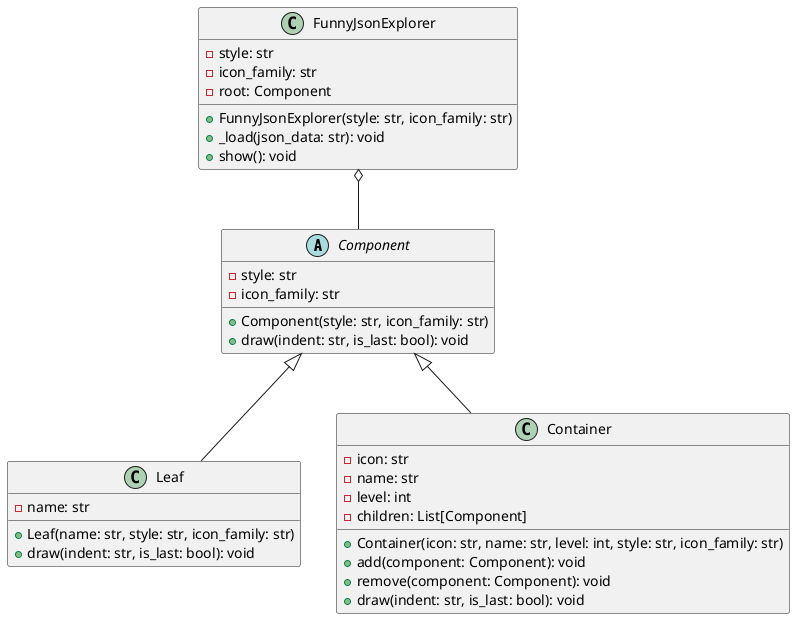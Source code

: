 @startuml
abstract class Component {
    - style: str
    - icon_family: str
    + Component(style: str, icon_family: str)
    + draw(indent: str, is_last: bool): void
}

class Leaf {
    - name: str
    + Leaf(name: str, style: str, icon_family: str)
    + draw(indent: str, is_last: bool): void
}

class Container {
    - icon: str
    - name: str
    - level: int
    - children: List[Component]
    + Container(icon: str, name: str, level: int, style: str, icon_family: str)
    + add(component: Component): void
    + remove(component: Component): void
    + draw(indent: str, is_last: bool): void
}

class FunnyJsonExplorer {
    - style: str
    - icon_family: str
    - root: Component
    + FunnyJsonExplorer(style: str, icon_family: str)
    + _load(json_data: str): void
    + show(): void
}

Component <|-- Leaf
Component <|-- Container
FunnyJsonExplorer o-- Component
@enduml
